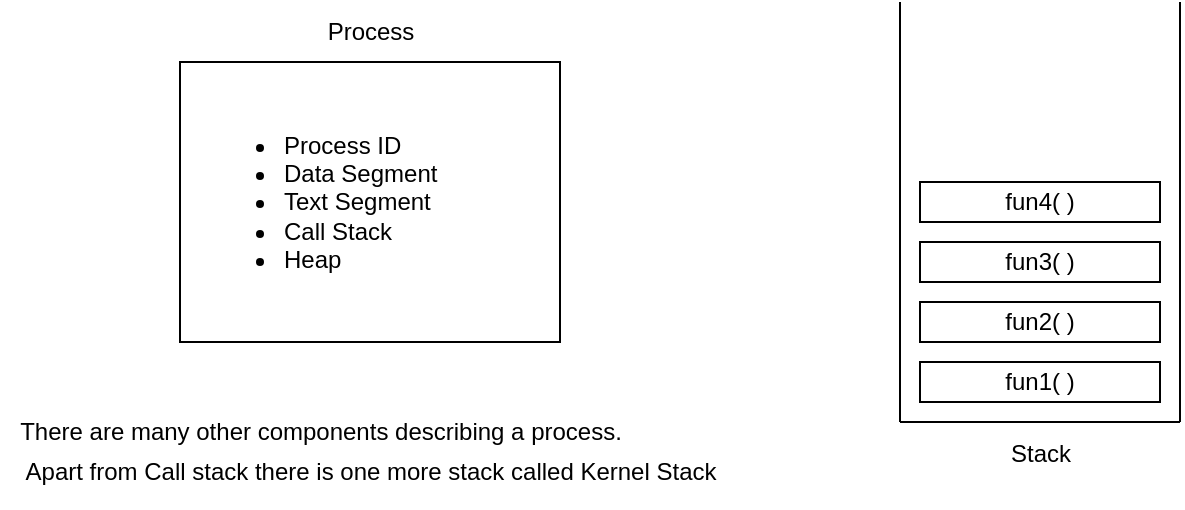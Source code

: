 <mxfile>
    <diagram id="-Aao-U_pG-gRKe-bRrGe" name="Page-1">
        <mxGraphModel dx="1266" dy="483" grid="1" gridSize="10" guides="1" tooltips="1" connect="1" arrows="1" fold="1" page="1" pageScale="1" pageWidth="850" pageHeight="1100" math="0" shadow="0">
            <root>
                <mxCell id="0"/>
                <mxCell id="1" parent="0"/>
                <mxCell id="2" value="" style="rounded=0;whiteSpace=wrap;html=1;" vertex="1" parent="1">
                    <mxGeometry x="60" y="140" width="190" height="140" as="geometry"/>
                </mxCell>
                <mxCell id="3" value="Process" style="text;html=1;align=center;verticalAlign=middle;resizable=0;points=[];autosize=1;strokeColor=none;fillColor=none;" vertex="1" parent="1">
                    <mxGeometry x="120" y="110" width="70" height="30" as="geometry"/>
                </mxCell>
                <mxCell id="4" value="&lt;ul&gt;&lt;li&gt;Process ID&lt;/li&gt;&lt;li&gt;Data Segment&lt;/li&gt;&lt;li&gt;Text Segment&lt;/li&gt;&lt;li&gt;Call Stack&lt;/li&gt;&lt;li&gt;Heap&lt;/li&gt;&lt;/ul&gt;" style="text;strokeColor=none;fillColor=none;html=1;whiteSpace=wrap;verticalAlign=middle;overflow=hidden;" vertex="1" parent="1">
                    <mxGeometry x="70" y="144" width="140" height="132" as="geometry"/>
                </mxCell>
                <mxCell id="6" value="Apart from Call stack there is one more stack called Kernel Stack" style="text;html=1;align=center;verticalAlign=middle;resizable=0;points=[];autosize=1;strokeColor=none;fillColor=none;" vertex="1" parent="1">
                    <mxGeometry x="-30" y="330" width="370" height="30" as="geometry"/>
                </mxCell>
                <mxCell id="8" value="There are many other components describing a process." style="text;html=1;align=center;verticalAlign=middle;resizable=0;points=[];autosize=1;strokeColor=none;fillColor=none;" vertex="1" parent="1">
                    <mxGeometry x="-30" y="310" width="320" height="30" as="geometry"/>
                </mxCell>
                <mxCell id="10" value="" style="endArrow=none;html=1;" edge="1" parent="1">
                    <mxGeometry width="50" height="50" relative="1" as="geometry">
                        <mxPoint x="420" y="320" as="sourcePoint"/>
                        <mxPoint x="420" y="110" as="targetPoint"/>
                    </mxGeometry>
                </mxCell>
                <mxCell id="11" value="" style="endArrow=none;html=1;" edge="1" parent="1">
                    <mxGeometry width="50" height="50" relative="1" as="geometry">
                        <mxPoint x="420" y="320" as="sourcePoint"/>
                        <mxPoint x="560" y="320" as="targetPoint"/>
                    </mxGeometry>
                </mxCell>
                <mxCell id="12" value="" style="endArrow=none;html=1;" edge="1" parent="1">
                    <mxGeometry width="50" height="50" relative="1" as="geometry">
                        <mxPoint x="560" y="320" as="sourcePoint"/>
                        <mxPoint x="560" y="110" as="targetPoint"/>
                    </mxGeometry>
                </mxCell>
                <mxCell id="13" value="fun1( )" style="rounded=0;whiteSpace=wrap;html=1;" vertex="1" parent="1">
                    <mxGeometry x="430" y="290" width="120" height="20" as="geometry"/>
                </mxCell>
                <mxCell id="14" value="fun2( )" style="rounded=0;whiteSpace=wrap;html=1;" vertex="1" parent="1">
                    <mxGeometry x="430" y="260" width="120" height="20" as="geometry"/>
                </mxCell>
                <mxCell id="15" value="fun3( )" style="rounded=0;whiteSpace=wrap;html=1;" vertex="1" parent="1">
                    <mxGeometry x="430" y="230" width="120" height="20" as="geometry"/>
                </mxCell>
                <mxCell id="16" value="fun4( )" style="rounded=0;whiteSpace=wrap;html=1;" vertex="1" parent="1">
                    <mxGeometry x="430" y="200" width="120" height="20" as="geometry"/>
                </mxCell>
                <mxCell id="17" value="Stack&lt;div&gt;&lt;br&gt;&lt;/div&gt;" style="text;html=1;align=center;verticalAlign=middle;resizable=0;points=[];autosize=1;strokeColor=none;fillColor=none;" vertex="1" parent="1">
                    <mxGeometry x="465" y="323" width="50" height="40" as="geometry"/>
                </mxCell>
            </root>
        </mxGraphModel>
    </diagram>
</mxfile>